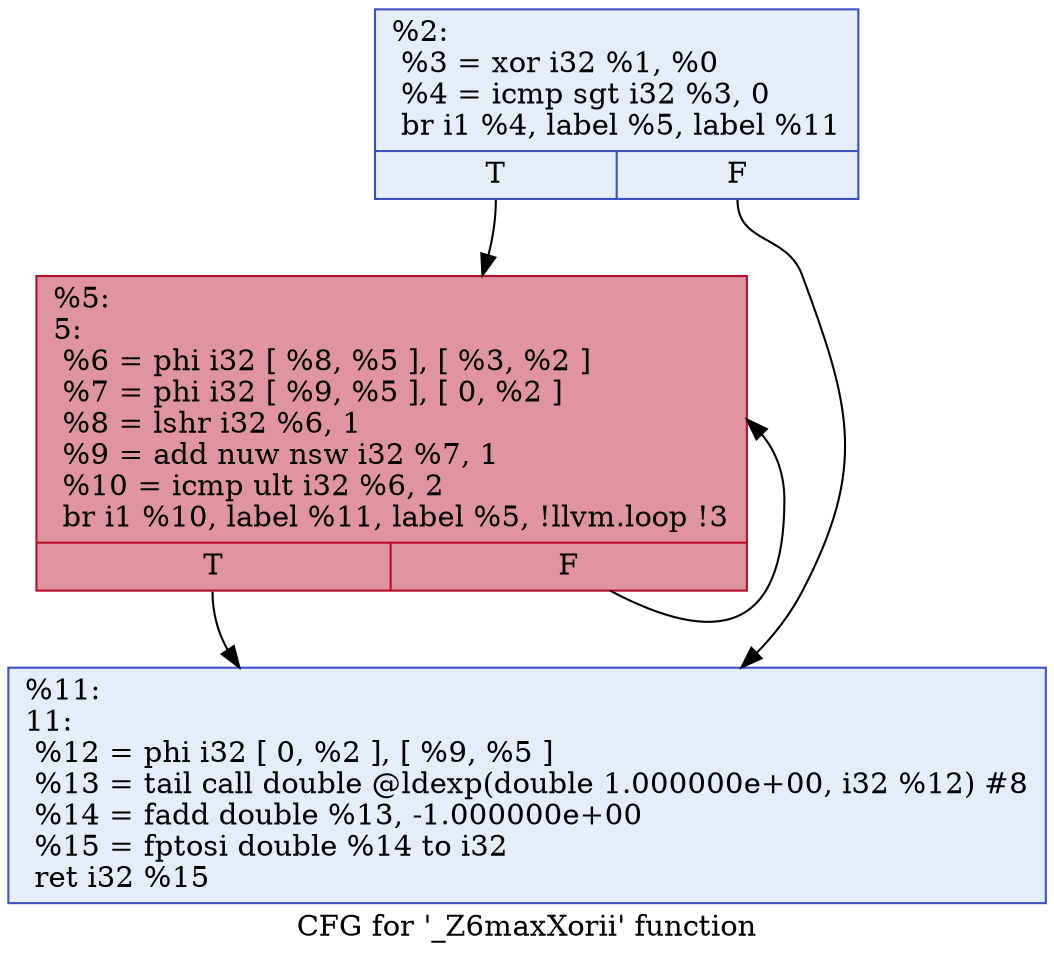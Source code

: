 digraph "CFG for '_Z6maxXorii' function" {
	label="CFG for '_Z6maxXorii' function";

	Node0x561716647030 [shape=record,color="#3d50c3ff", style=filled, fillcolor="#c5d6f270",label="{%2:\l  %3 = xor i32 %1, %0\l  %4 = icmp sgt i32 %3, 0\l  br i1 %4, label %5, label %11\l|{<s0>T|<s1>F}}"];
	Node0x561716647030:s0 -> Node0x561716647290;
	Node0x561716647030:s1 -> Node0x5617166472e0;
	Node0x561716647290 [shape=record,color="#b70d28ff", style=filled, fillcolor="#b70d2870",label="{%5:\l5:                                                \l  %6 = phi i32 [ %8, %5 ], [ %3, %2 ]\l  %7 = phi i32 [ %9, %5 ], [ 0, %2 ]\l  %8 = lshr i32 %6, 1\l  %9 = add nuw nsw i32 %7, 1\l  %10 = icmp ult i32 %6, 2\l  br i1 %10, label %11, label %5, !llvm.loop !3\l|{<s0>T|<s1>F}}"];
	Node0x561716647290:s0 -> Node0x5617166472e0;
	Node0x561716647290:s1 -> Node0x561716647290;
	Node0x5617166472e0 [shape=record,color="#3d50c3ff", style=filled, fillcolor="#c5d6f270",label="{%11:\l11:                                               \l  %12 = phi i32 [ 0, %2 ], [ %9, %5 ]\l  %13 = tail call double @ldexp(double 1.000000e+00, i32 %12) #8\l  %14 = fadd double %13, -1.000000e+00\l  %15 = fptosi double %14 to i32\l  ret i32 %15\l}"];
}
